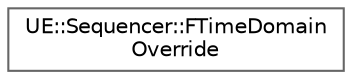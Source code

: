 digraph "Graphical Class Hierarchy"
{
 // INTERACTIVE_SVG=YES
 // LATEX_PDF_SIZE
  bgcolor="transparent";
  edge [fontname=Helvetica,fontsize=10,labelfontname=Helvetica,labelfontsize=10];
  node [fontname=Helvetica,fontsize=10,shape=box,height=0.2,width=0.4];
  rankdir="LR";
  Node0 [id="Node000000",label="UE::Sequencer::FTimeDomain\lOverride",height=0.2,width=0.4,color="grey40", fillcolor="white", style="filled",URL="$d4/d14/structUE_1_1Sequencer_1_1FTimeDomainOverride.html",tooltip="RAII struct that temporarily overrides time operations within Sequencer to operate in warped or unwar..."];
}
